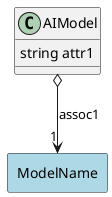@startuml

class "AIModel" as Model {
 string attr1

 
}

rectangle "ModelName" as ModelName #lightblue {
}

Model o--> "1" ModelName : assoc1





@enduml
